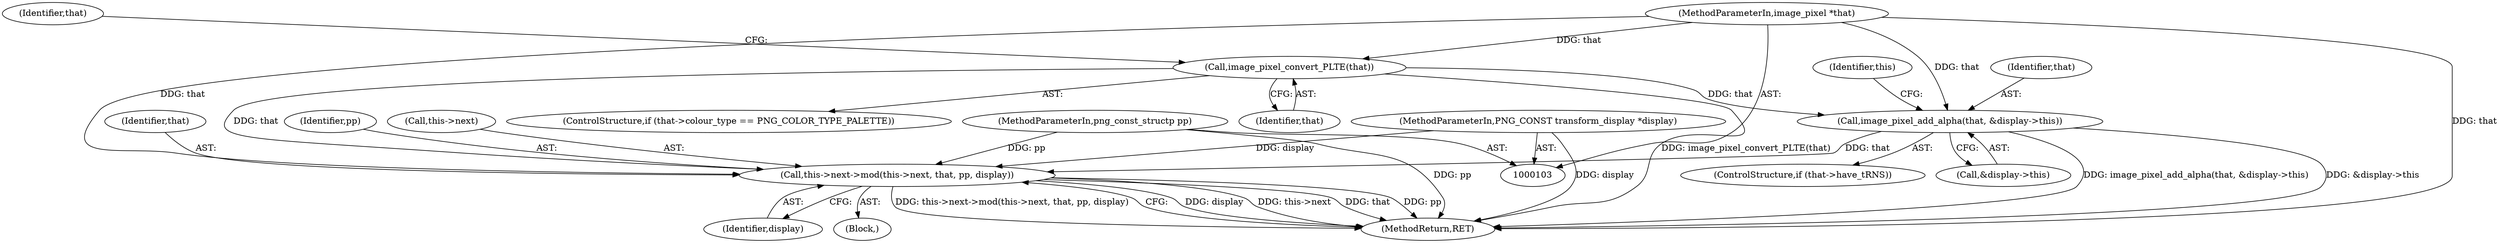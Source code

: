 digraph "1_Android_9d4853418ab2f754c2b63e091c29c5529b8b86ca_89@pointer" {
"1000151" [label="(Call,this->next->mod(this->next, that, pp, display))"];
"1000121" [label="(Call,image_pixel_add_alpha(that, &display->this))"];
"1000115" [label="(Call,image_pixel_convert_PLTE(that))"];
"1000105" [label="(MethodParameterIn,image_pixel *that)"];
"1000106" [label="(MethodParameterIn,png_const_structp pp)"];
"1000107" [label="(MethodParameterIn,PNG_CONST transform_display *display)"];
"1000107" [label="(MethodParameterIn,PNG_CONST transform_display *display)"];
"1000157" [label="(Identifier,display)"];
"1000151" [label="(Call,this->next->mod(this->next, that, pp, display))"];
"1000117" [label="(ControlStructure,if (that->have_tRNS))"];
"1000122" [label="(Identifier,that)"];
"1000119" [label="(Identifier,that)"];
"1000152" [label="(Call,this->next)"];
"1000105" [label="(MethodParameterIn,image_pixel *that)"];
"1000121" [label="(Call,image_pixel_add_alpha(that, &display->this))"];
"1000153" [label="(Identifier,this)"];
"1000109" [label="(ControlStructure,if (that->colour_type == PNG_COLOR_TYPE_PALETTE))"];
"1000156" [label="(Identifier,pp)"];
"1000108" [label="(Block,)"];
"1000115" [label="(Call,image_pixel_convert_PLTE(that))"];
"1000158" [label="(MethodReturn,RET)"];
"1000123" [label="(Call,&display->this)"];
"1000106" [label="(MethodParameterIn,png_const_structp pp)"];
"1000155" [label="(Identifier,that)"];
"1000116" [label="(Identifier,that)"];
"1000151" -> "1000108"  [label="AST: "];
"1000151" -> "1000157"  [label="CFG: "];
"1000152" -> "1000151"  [label="AST: "];
"1000155" -> "1000151"  [label="AST: "];
"1000156" -> "1000151"  [label="AST: "];
"1000157" -> "1000151"  [label="AST: "];
"1000158" -> "1000151"  [label="CFG: "];
"1000151" -> "1000158"  [label="DDG: display"];
"1000151" -> "1000158"  [label="DDG: this->next"];
"1000151" -> "1000158"  [label="DDG: that"];
"1000151" -> "1000158"  [label="DDG: pp"];
"1000151" -> "1000158"  [label="DDG: this->next->mod(this->next, that, pp, display)"];
"1000121" -> "1000151"  [label="DDG: that"];
"1000115" -> "1000151"  [label="DDG: that"];
"1000105" -> "1000151"  [label="DDG: that"];
"1000106" -> "1000151"  [label="DDG: pp"];
"1000107" -> "1000151"  [label="DDG: display"];
"1000121" -> "1000117"  [label="AST: "];
"1000121" -> "1000123"  [label="CFG: "];
"1000122" -> "1000121"  [label="AST: "];
"1000123" -> "1000121"  [label="AST: "];
"1000153" -> "1000121"  [label="CFG: "];
"1000121" -> "1000158"  [label="DDG: &display->this"];
"1000121" -> "1000158"  [label="DDG: image_pixel_add_alpha(that, &display->this)"];
"1000115" -> "1000121"  [label="DDG: that"];
"1000105" -> "1000121"  [label="DDG: that"];
"1000115" -> "1000109"  [label="AST: "];
"1000115" -> "1000116"  [label="CFG: "];
"1000116" -> "1000115"  [label="AST: "];
"1000119" -> "1000115"  [label="CFG: "];
"1000115" -> "1000158"  [label="DDG: image_pixel_convert_PLTE(that)"];
"1000105" -> "1000115"  [label="DDG: that"];
"1000105" -> "1000103"  [label="AST: "];
"1000105" -> "1000158"  [label="DDG: that"];
"1000106" -> "1000103"  [label="AST: "];
"1000106" -> "1000158"  [label="DDG: pp"];
"1000107" -> "1000103"  [label="AST: "];
"1000107" -> "1000158"  [label="DDG: display"];
}
